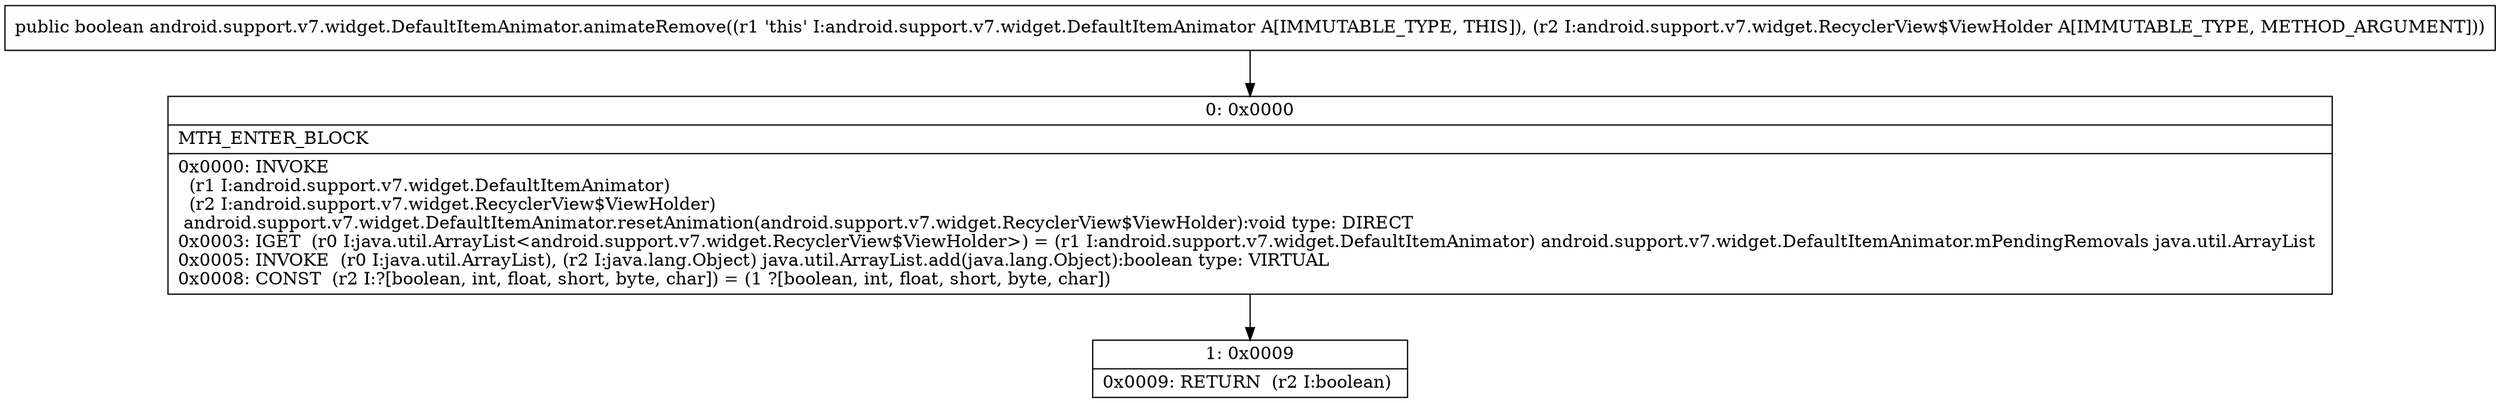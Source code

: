 digraph "CFG forandroid.support.v7.widget.DefaultItemAnimator.animateRemove(Landroid\/support\/v7\/widget\/RecyclerView$ViewHolder;)Z" {
Node_0 [shape=record,label="{0\:\ 0x0000|MTH_ENTER_BLOCK\l|0x0000: INVOKE  \l  (r1 I:android.support.v7.widget.DefaultItemAnimator)\l  (r2 I:android.support.v7.widget.RecyclerView$ViewHolder)\l android.support.v7.widget.DefaultItemAnimator.resetAnimation(android.support.v7.widget.RecyclerView$ViewHolder):void type: DIRECT \l0x0003: IGET  (r0 I:java.util.ArrayList\<android.support.v7.widget.RecyclerView$ViewHolder\>) = (r1 I:android.support.v7.widget.DefaultItemAnimator) android.support.v7.widget.DefaultItemAnimator.mPendingRemovals java.util.ArrayList \l0x0005: INVOKE  (r0 I:java.util.ArrayList), (r2 I:java.lang.Object) java.util.ArrayList.add(java.lang.Object):boolean type: VIRTUAL \l0x0008: CONST  (r2 I:?[boolean, int, float, short, byte, char]) = (1 ?[boolean, int, float, short, byte, char]) \l}"];
Node_1 [shape=record,label="{1\:\ 0x0009|0x0009: RETURN  (r2 I:boolean) \l}"];
MethodNode[shape=record,label="{public boolean android.support.v7.widget.DefaultItemAnimator.animateRemove((r1 'this' I:android.support.v7.widget.DefaultItemAnimator A[IMMUTABLE_TYPE, THIS]), (r2 I:android.support.v7.widget.RecyclerView$ViewHolder A[IMMUTABLE_TYPE, METHOD_ARGUMENT])) }"];
MethodNode -> Node_0;
Node_0 -> Node_1;
}

